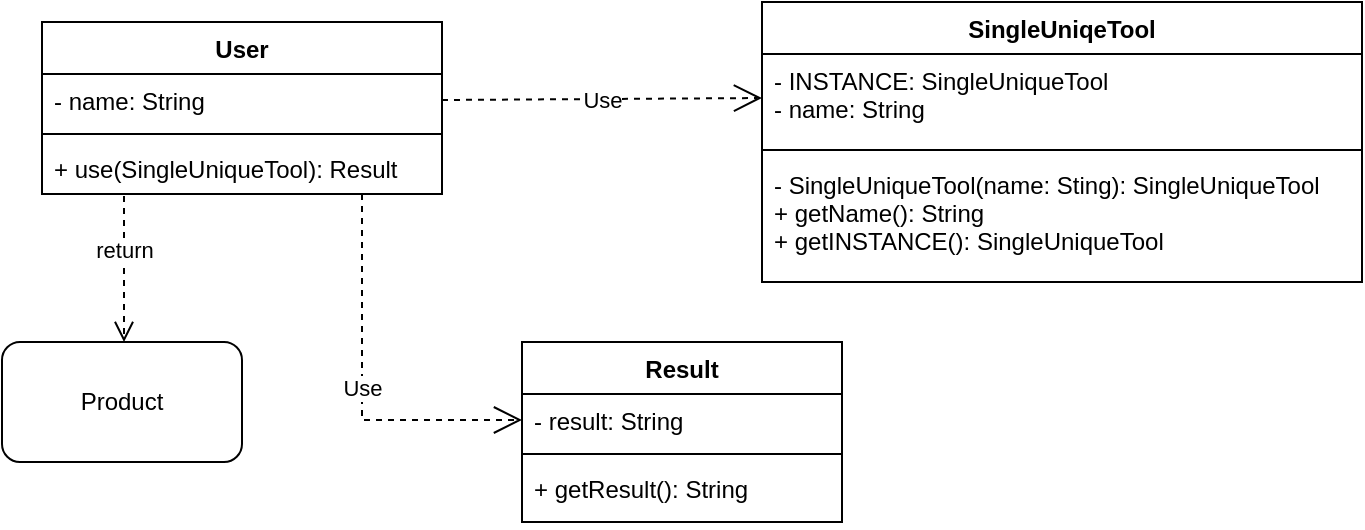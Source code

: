 <mxfile version="20.5.3" type="embed"><diagram id="23iRSUPoRavnBvh4doch" name="Page-1"><mxGraphModel dx="357" dy="583" grid="1" gridSize="10" guides="1" tooltips="1" connect="1" arrows="1" fold="1" page="1" pageScale="1" pageWidth="827" pageHeight="1169" math="0" shadow="0"><root><mxCell id="0"/><mxCell id="1" parent="0"/><mxCell id="2" value="User" style="swimlane;fontStyle=1;align=center;verticalAlign=top;childLayout=stackLayout;horizontal=1;startSize=26;horizontalStack=0;resizeParent=1;resizeParentMax=0;resizeLast=0;collapsible=1;marginBottom=0;" parent="1" vertex="1"><mxGeometry x="120" y="160" width="200" height="86" as="geometry"/></mxCell><mxCell id="3" value="- name: String" style="text;strokeColor=none;fillColor=none;align=left;verticalAlign=top;spacingLeft=4;spacingRight=4;overflow=hidden;rotatable=0;points=[[0,0.5],[1,0.5]];portConstraint=eastwest;" parent="2" vertex="1"><mxGeometry y="26" width="200" height="26" as="geometry"/></mxCell><mxCell id="4" value="" style="line;strokeWidth=1;fillColor=none;align=left;verticalAlign=middle;spacingTop=-1;spacingLeft=3;spacingRight=3;rotatable=0;labelPosition=right;points=[];portConstraint=eastwest;strokeColor=inherit;" parent="2" vertex="1"><mxGeometry y="52" width="200" height="8" as="geometry"/></mxCell><mxCell id="5" value="+ use(SingleUniqueTool): Result" style="text;strokeColor=none;fillColor=none;align=left;verticalAlign=top;spacingLeft=4;spacingRight=4;overflow=hidden;rotatable=0;points=[[0,0.5],[1,0.5]];portConstraint=eastwest;" parent="2" vertex="1"><mxGeometry y="60" width="200" height="26" as="geometry"/></mxCell><mxCell id="6" value="Result" style="swimlane;fontStyle=1;align=center;verticalAlign=top;childLayout=stackLayout;horizontal=1;startSize=26;horizontalStack=0;resizeParent=1;resizeParentMax=0;resizeLast=0;collapsible=1;marginBottom=0;" parent="1" vertex="1"><mxGeometry x="360" y="320" width="160" height="90" as="geometry"/></mxCell><mxCell id="7" value="- result: String" style="text;strokeColor=none;fillColor=none;align=left;verticalAlign=top;spacingLeft=4;spacingRight=4;overflow=hidden;rotatable=0;points=[[0,0.5],[1,0.5]];portConstraint=eastwest;" parent="6" vertex="1"><mxGeometry y="26" width="160" height="26" as="geometry"/></mxCell><mxCell id="8" value="" style="line;strokeWidth=1;fillColor=none;align=left;verticalAlign=middle;spacingTop=-1;spacingLeft=3;spacingRight=3;rotatable=0;labelPosition=right;points=[];portConstraint=eastwest;strokeColor=inherit;" parent="6" vertex="1"><mxGeometry y="52" width="160" height="8" as="geometry"/></mxCell><mxCell id="9" value="+ getResult(): String" style="text;strokeColor=none;fillColor=none;align=left;verticalAlign=top;spacingLeft=4;spacingRight=4;overflow=hidden;rotatable=0;points=[[0,0.5],[1,0.5]];portConstraint=eastwest;" parent="6" vertex="1"><mxGeometry y="60" width="160" height="30" as="geometry"/></mxCell><mxCell id="10" value="SingleUniqeTool" style="swimlane;fontStyle=1;align=center;verticalAlign=top;childLayout=stackLayout;horizontal=1;startSize=26;horizontalStack=0;resizeParent=1;resizeParentMax=0;resizeLast=0;collapsible=1;marginBottom=0;" parent="1" vertex="1"><mxGeometry x="480" y="150" width="300" height="140" as="geometry"/></mxCell><mxCell id="11" value="- INSTANCE: SingleUniqueTool&#10;- name: String" style="text;strokeColor=none;fillColor=none;align=left;verticalAlign=top;spacingLeft=4;spacingRight=4;overflow=hidden;rotatable=0;points=[[0,0.5],[1,0.5]];portConstraint=eastwest;" parent="10" vertex="1"><mxGeometry y="26" width="300" height="44" as="geometry"/></mxCell><mxCell id="12" value="" style="line;strokeWidth=1;fillColor=none;align=left;verticalAlign=middle;spacingTop=-1;spacingLeft=3;spacingRight=3;rotatable=0;labelPosition=right;points=[];portConstraint=eastwest;strokeColor=inherit;" parent="10" vertex="1"><mxGeometry y="70" width="300" height="8" as="geometry"/></mxCell><mxCell id="13" value="- SingleUniqueTool(name: Sting): SingleUniqueTool&#10;+ getName(): String&#10;+ getINSTANCE(): SingleUniqueTool" style="text;strokeColor=none;fillColor=none;align=left;verticalAlign=top;spacingLeft=4;spacingRight=4;overflow=hidden;rotatable=0;points=[[0,0.5],[1,0.5]];portConstraint=eastwest;" parent="10" vertex="1"><mxGeometry y="78" width="300" height="62" as="geometry"/></mxCell><mxCell id="14" value="Use" style="endArrow=open;endSize=12;dashed=1;html=1;rounded=0;exitX=1;exitY=0.5;exitDx=0;exitDy=0;entryX=0;entryY=0.5;entryDx=0;entryDy=0;" parent="1" source="3" target="11" edge="1"><mxGeometry width="160" relative="1" as="geometry"><mxPoint x="320" y="260" as="sourcePoint"/><mxPoint x="480" y="260" as="targetPoint"/></mxGeometry></mxCell><mxCell id="15" value="Use" style="endArrow=open;endSize=12;dashed=1;html=1;rounded=0;exitX=0.8;exitY=1;exitDx=0;exitDy=0;exitPerimeter=0;entryX=0;entryY=0.5;entryDx=0;entryDy=0;" parent="1" source="5" target="7" edge="1"><mxGeometry width="160" relative="1" as="geometry"><mxPoint x="320" y="260" as="sourcePoint"/><mxPoint x="480" y="260" as="targetPoint"/><Array as="points"><mxPoint x="280" y="359"/></Array></mxGeometry></mxCell><mxCell id="16" value="return" style="html=1;verticalAlign=bottom;endArrow=open;dashed=1;endSize=8;rounded=0;exitX=0.205;exitY=1.038;exitDx=0;exitDy=0;exitPerimeter=0;" parent="1" source="5" edge="1"><mxGeometry relative="1" as="geometry"><mxPoint x="440" y="260" as="sourcePoint"/><mxPoint x="161" y="320" as="targetPoint"/></mxGeometry></mxCell><mxCell id="17" value="Product" style="rounded=1;whiteSpace=wrap;html=1;" parent="1" vertex="1"><mxGeometry x="100" y="320" width="120" height="60" as="geometry"/></mxCell></root></mxGraphModel></diagram></mxfile>